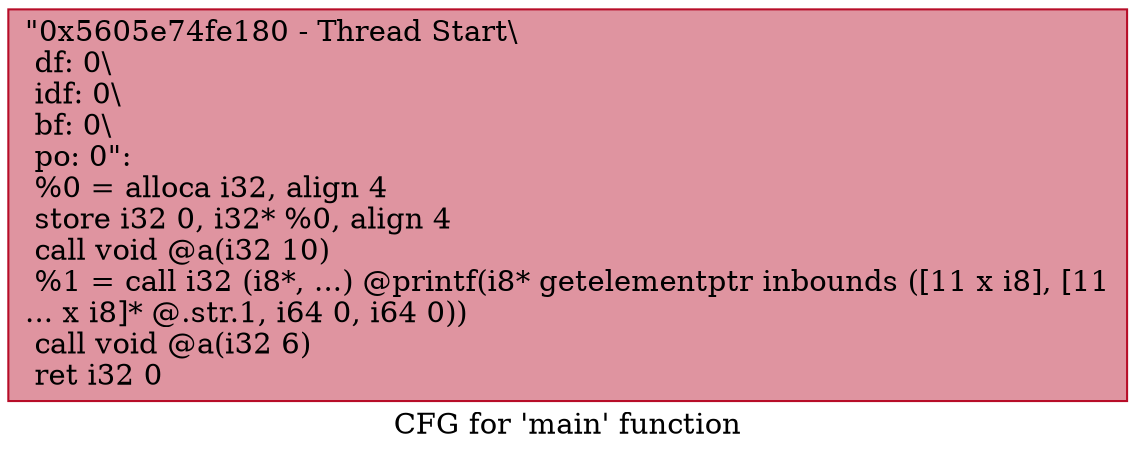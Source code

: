 digraph "CFG for 'main' function" {
	label="CFG for 'main' function";

	Node0x5605e74fe180 [shape=record,color="#b70d28ff", style=filled, fillcolor="#b70d2870",label="{\"0x5605e74fe180 - Thread Start\\\l df: 0\\\l idf: 0\\\l bf: 0\\\l po: 0\":\l  %0 = alloca i32, align 4\l  store i32 0, i32* %0, align 4\l  call void @a(i32 10)\l  %1 = call i32 (i8*, ...) @printf(i8* getelementptr inbounds ([11 x i8], [11\l... x i8]* @.str.1, i64 0, i64 0))\l  call void @a(i32 6)\l  ret i32 0\l}"];
}
